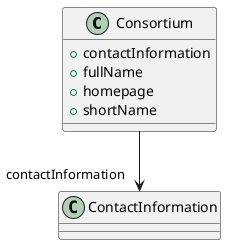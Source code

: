 @startuml
class Consortium {
+contactInformation
+fullName
+homepage
+shortName

}
Consortium -d-> "contactInformation" ContactInformation

@enduml